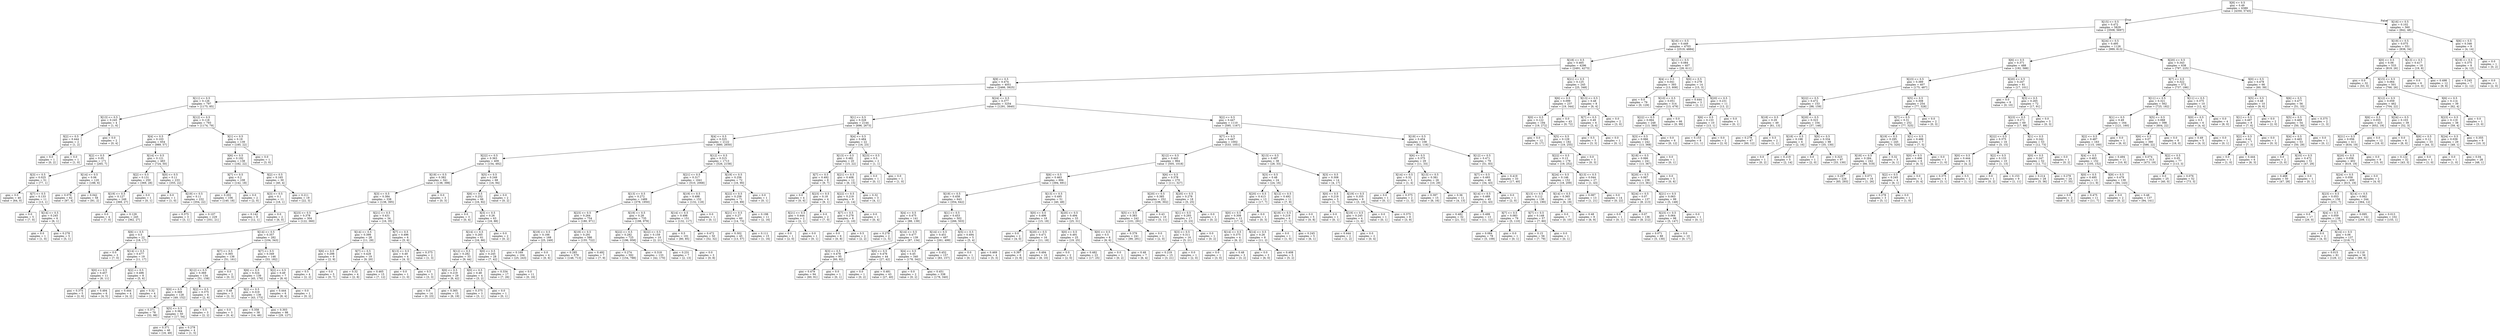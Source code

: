 digraph Tree {
node [shape=box] ;
0 [label="X[8] <= 0.5\ngini = 0.49\nsamples = 6389\nvalue = [4350, 5745]"] ;
1 [label="X[15] <= 0.5\ngini = 0.472\nsamples = 5829\nvalue = [3508, 5697]"] ;
0 -> 1 [labeldistance=2.5, labelangle=45, headlabel="True"] ;
2 [label="X[16] <= 0.5\ngini = 0.449\nsamples = 4703\nvalue = [2519, 4884]"] ;
1 -> 2 ;
3 [label="X[18] <= 0.5\ngini = 0.465\nsamples = 4296\nvalue = [2491, 4273]"] ;
2 -> 3 ;
4 [label="X[9] <= 0.5\ngini = 0.474\nsamples = 4051\nvalue = [2466, 3925]"] ;
3 -> 4 ;
5 [label="X[11] <= 0.5\ngini = 0.126\nsamples = 797\nvalue = [1175, 85]"] ;
4 -> 5 ;
6 [label="X[13] <= 0.5\ngini = 0.245\nsamples = 4\nvalue = [1, 6]"] ;
5 -> 6 ;
7 [label="X[2] <= 0.5\ngini = 0.444\nsamples = 2\nvalue = [1, 2]"] ;
6 -> 7 ;
8 [label="gini = 0.0\nsamples = 1\nvalue = [0, 2]"] ;
7 -> 8 ;
9 [label="gini = 0.0\nsamples = 1\nvalue = [1, 0]"] ;
7 -> 9 ;
10 [label="gini = 0.0\nsamples = 2\nvalue = [0, 4]"] ;
6 -> 10 ;
11 [label="X[12] <= 0.5\ngini = 0.118\nsamples = 793\nvalue = [1174, 79]"] ;
5 -> 11 ;
12 [label="X[4] <= 0.5\ngini = 0.103\nsamples = 654\nvalue = [989, 57]"] ;
11 -> 12 ;
13 [label="X[2] <= 0.5\ngini = 0.05\nsamples = 171\nvalue = [265, 7]"] ;
12 -> 13 ;
14 [label="X[3] <= 0.5\ngini = 0.025\nsamples = 51\nvalue = [77, 1]"] ;
13 -> 14 ;
15 [label="gini = 0.0\nsamples = 40\nvalue = [64, 0]"] ;
14 -> 15 ;
16 [label="X[7] <= 0.5\ngini = 0.133\nsamples = 11\nvalue = [13, 1]"] ;
14 -> 16 ;
17 [label="gini = 0.0\nsamples = 5\nvalue = [7, 0]"] ;
16 -> 17 ;
18 [label="X[14] <= 0.5\ngini = 0.245\nsamples = 6\nvalue = [6, 1]"] ;
16 -> 18 ;
19 [label="gini = 0.0\nsamples = 1\nvalue = [1, 0]"] ;
18 -> 19 ;
20 [label="gini = 0.278\nsamples = 5\nvalue = [5, 1]"] ;
18 -> 20 ;
21 [label="X[14] <= 0.5\ngini = 0.06\nsamples = 120\nvalue = [188, 6]"] ;
13 -> 21 ;
22 [label="gini = 0.076\nsamples = 62\nvalue = [97, 4]"] ;
21 -> 22 ;
23 [label="gini = 0.042\nsamples = 58\nvalue = [91, 2]"] ;
21 -> 23 ;
24 [label="X[14] <= 0.5\ngini = 0.121\nsamples = 483\nvalue = [724, 50]"] ;
12 -> 24 ;
25 [label="X[2] <= 0.5\ngini = 0.131\nsamples = 250\nvalue = [369, 28]"] ;
24 -> 25 ;
26 [label="X[19] <= 0.5\ngini = 0.127\nsamples = 249\nvalue = [369, 27]"] ;
25 -> 26 ;
27 [label="gini = 0.0\nsamples = 4\nvalue = [7, 0]"] ;
26 -> 27 ;
28 [label="gini = 0.129\nsamples = 245\nvalue = [362, 27]"] ;
26 -> 28 ;
29 [label="gini = 0.0\nsamples = 1\nvalue = [0, 1]"] ;
25 -> 29 ;
30 [label="X[0] <= 0.5\ngini = 0.11\nsamples = 233\nvalue = [355, 22]"] ;
24 -> 30 ;
31 [label="gini = 0.0\nsamples = 1\nvalue = [1, 0]"] ;
30 -> 31 ;
32 [label="X[19] <= 0.5\ngini = 0.11\nsamples = 232\nvalue = [354, 22]"] ;
30 -> 32 ;
33 [label="gini = 0.375\nsamples = 3\nvalue = [3, 1]"] ;
32 -> 33 ;
34 [label="gini = 0.107\nsamples = 229\nvalue = [351, 21]"] ;
32 -> 34 ;
35 [label="X[1] <= 0.5\ngini = 0.19\nsamples = 139\nvalue = [185, 22]"] ;
11 -> 35 ;
36 [label="X[6] <= 0.5\ngini = 0.192\nsamples = 138\nvalue = [182, 22]"] ;
35 -> 36 ;
37 [label="X[7] <= 0.5\ngini = 0.2\nsamples = 108\nvalue = [142, 18]"] ;
36 -> 37 ;
38 [label="gini = 0.202\nsamples = 106\nvalue = [140, 18]"] ;
37 -> 38 ;
39 [label="gini = 0.0\nsamples = 2\nvalue = [2, 0]"] ;
37 -> 39 ;
40 [label="X[2] <= 0.5\ngini = 0.165\nsamples = 30\nvalue = [40, 4]"] ;
36 -> 40 ;
41 [label="X[3] <= 0.5\ngini = 0.1\nsamples = 11\nvalue = [18, 1]"] ;
40 -> 41 ;
42 [label="gini = 0.142\nsamples = 9\nvalue = [12, 1]"] ;
41 -> 42 ;
43 [label="gini = 0.0\nsamples = 2\nvalue = [6, 0]"] ;
41 -> 43 ;
44 [label="gini = 0.211\nsamples = 19\nvalue = [22, 3]"] ;
40 -> 44 ;
45 [label="gini = 0.0\nsamples = 1\nvalue = [3, 0]"] ;
35 -> 45 ;
46 [label="X[24] <= 0.5\ngini = 0.377\nsamples = 3254\nvalue = [1291, 3840]"] ;
4 -> 46 ;
47 [label="X[1] <= 0.5\ngini = 0.328\nsamples = 2144\nvalue = [696, 2673]"] ;
46 -> 47 ;
48 [label="X[4] <= 0.5\ngini = 0.325\nsamples = 2122\nvalue = [680, 2650]"] ;
47 -> 48 ;
49 [label="X[22] <= 0.5\ngini = 0.363\nsamples = 409\nvalue = [154, 492]"] ;
48 -> 49 ;
50 [label="X[19] <= 0.5\ngini = 0.382\nsamples = 341\nvalue = [138, 398]"] ;
49 -> 50 ;
51 [label="X[3] <= 0.5\ngini = 0.384\nsamples = 338\nvalue = [138, 395]"] ;
50 -> 51 ;
52 [label="X[23] <= 0.5\ngini = 0.378\nsamples = 304\nvalue = [122, 360]"] ;
51 -> 52 ;
53 [label="X[6] <= 0.5\ngini = 0.5\nsamples = 22\nvalue = [18, 17]"] ;
52 -> 53 ;
54 [label="gini = 0.0\nsamples = 3\nvalue = [7, 0]"] ;
53 -> 54 ;
55 [label="X[14] <= 0.5\ngini = 0.477\nsamples = 19\nvalue = [11, 17]"] ;
53 -> 55 ;
56 [label="X[0] <= 0.5\ngini = 0.457\nsamples = 11\nvalue = [6, 11]"] ;
55 -> 56 ;
57 [label="gini = 0.375\nsamples = 5\nvalue = [2, 6]"] ;
56 -> 57 ;
58 [label="gini = 0.494\nsamples = 6\nvalue = [4, 5]"] ;
56 -> 58 ;
59 [label="X[2] <= 0.5\ngini = 0.496\nsamples = 8\nvalue = [5, 6]"] ;
55 -> 59 ;
60 [label="gini = 0.444\nsamples = 4\nvalue = [4, 2]"] ;
59 -> 60 ;
61 [label="gini = 0.32\nsamples = 4\nvalue = [1, 4]"] ;
59 -> 61 ;
62 [label="X[14] <= 0.5\ngini = 0.357\nsamples = 282\nvalue = [104, 343]"] ;
52 -> 62 ;
63 [label="X[7] <= 0.5\ngini = 0.365\nsamples = 136\nvalue = [51, 161]"] ;
62 -> 63 ;
64 [label="X[12] <= 0.5\ngini = 0.369\nsamples = 134\nvalue = [51, 158]"] ;
63 -> 64 ;
65 [label="X[0] <= 0.5\ngini = 0.369\nsamples = 128\nvalue = [49, 152]"] ;
64 -> 65 ;
66 [label="gini = 0.371\nsamples = 78\nvalue = [32, 98]"] ;
65 -> 66 ;
67 [label="X[5] <= 0.5\ngini = 0.364\nsamples = 50\nvalue = [17, 54]"] ;
65 -> 67 ;
68 [label="gini = 0.371\nsamples = 46\nvalue = [16, 49]"] ;
67 -> 68 ;
69 [label="gini = 0.278\nsamples = 4\nvalue = [1, 5]"] ;
67 -> 69 ;
70 [label="X[2] <= 0.5\ngini = 0.375\nsamples = 6\nvalue = [2, 6]"] ;
64 -> 70 ;
71 [label="gini = 0.5\nsamples = 3\nvalue = [2, 2]"] ;
70 -> 71 ;
72 [label="gini = 0.0\nsamples = 3\nvalue = [0, 4]"] ;
70 -> 72 ;
73 [label="gini = 0.0\nsamples = 2\nvalue = [0, 3]"] ;
63 -> 73 ;
74 [label="X[7] <= 0.5\ngini = 0.349\nsamples = 146\nvalue = [53, 182]"] ;
62 -> 74 ;
75 [label="X[6] <= 0.5\ngini = 0.324\nsamples = 139\nvalue = [45, 176]"] ;
74 -> 75 ;
76 [label="gini = 0.48\nsamples = 3\nvalue = [2, 3]"] ;
75 -> 76 ;
77 [label="X[2] <= 0.5\ngini = 0.319\nsamples = 136\nvalue = [43, 173]"] ;
75 -> 77 ;
78 [label="gini = 0.358\nsamples = 38\nvalue = [14, 46]"] ;
77 -> 78 ;
79 [label="gini = 0.303\nsamples = 98\nvalue = [29, 127]"] ;
77 -> 79 ;
80 [label="X[2] <= 0.5\ngini = 0.49\nsamples = 7\nvalue = [8, 6]"] ;
74 -> 80 ;
81 [label="gini = 0.444\nsamples = 6\nvalue = [8, 4]"] ;
80 -> 81 ;
82 [label="gini = 0.0\nsamples = 1\nvalue = [0, 2]"] ;
80 -> 82 ;
83 [label="X[21] <= 0.5\ngini = 0.431\nsamples = 34\nvalue = [16, 35]"] ;
51 -> 83 ;
84 [label="X[14] <= 0.5\ngini = 0.399\nsamples = 28\nvalue = [11, 29]"] ;
83 -> 84 ;
85 [label="X[6] <= 0.5\ngini = 0.298\nsamples = 9\nvalue = [2, 9]"] ;
84 -> 85 ;
86 [label="gini = 0.5\nsamples = 4\nvalue = [2, 2]"] ;
85 -> 86 ;
87 [label="gini = 0.0\nsamples = 5\nvalue = [0, 7]"] ;
85 -> 87 ;
88 [label="X[7] <= 0.5\ngini = 0.428\nsamples = 19\nvalue = [9, 20]"] ;
84 -> 88 ;
89 [label="gini = 0.32\nsamples = 4\nvalue = [2, 8]"] ;
88 -> 89 ;
90 [label="gini = 0.465\nsamples = 15\nvalue = [7, 12]"] ;
88 -> 90 ;
91 [label="X[7] <= 0.5\ngini = 0.496\nsamples = 6\nvalue = [5, 6]"] ;
83 -> 91 ;
92 [label="X[13] <= 0.5\ngini = 0.49\nsamples = 4\nvalue = [4, 3]"] ;
91 -> 92 ;
93 [label="gini = 0.0\nsamples = 1\nvalue = [1, 0]"] ;
92 -> 93 ;
94 [label="gini = 0.5\nsamples = 3\nvalue = [3, 3]"] ;
92 -> 94 ;
95 [label="gini = 0.375\nsamples = 2\nvalue = [1, 3]"] ;
91 -> 95 ;
96 [label="gini = 0.0\nsamples = 3\nvalue = [0, 3]"] ;
50 -> 96 ;
97 [label="X[5] <= 0.5\ngini = 0.249\nsamples = 68\nvalue = [16, 94]"] ;
49 -> 97 ;
98 [label="X[6] <= 0.5\ngini = 0.252\nsamples = 66\nvalue = [16, 92]"] ;
97 -> 98 ;
99 [label="gini = 0.0\nsamples = 3\nvalue = [0, 4]"] ;
98 -> 99 ;
100 [label="X[3] <= 0.5\ngini = 0.26\nsamples = 63\nvalue = [16, 88]"] ;
98 -> 100 ;
101 [label="X[14] <= 0.5\ngini = 0.265\nsamples = 61\nvalue = [16, 86]"] ;
100 -> 101 ;
102 [label="X[12] <= 0.5\ngini = 0.282\nsamples = 33\nvalue = [9, 44]"] ;
101 -> 102 ;
103 [label="X[0] <= 0.5\ngini = 0.219\nsamples = 29\nvalue = [6, 42]"] ;
102 -> 103 ;
104 [label="gini = 0.0\nsamples = 14\nvalue = [0, 23]"] ;
103 -> 104 ;
105 [label="gini = 0.365\nsamples = 15\nvalue = [6, 19]"] ;
103 -> 105 ;
106 [label="X[0] <= 0.5\ngini = 0.48\nsamples = 4\nvalue = [3, 2]"] ;
102 -> 106 ;
107 [label="gini = 0.375\nsamples = 3\nvalue = [3, 1]"] ;
106 -> 107 ;
108 [label="gini = 0.0\nsamples = 1\nvalue = [0, 1]"] ;
106 -> 108 ;
109 [label="X[0] <= 0.5\ngini = 0.245\nsamples = 28\nvalue = [7, 42]"] ;
101 -> 109 ;
110 [label="gini = 0.334\nsamples = 17\nvalue = [7, 26]"] ;
109 -> 110 ;
111 [label="gini = 0.0\nsamples = 11\nvalue = [0, 16]"] ;
109 -> 111 ;
112 [label="gini = 0.0\nsamples = 2\nvalue = [0, 2]"] ;
100 -> 112 ;
113 [label="gini = 0.0\nsamples = 2\nvalue = [0, 2]"] ;
97 -> 113 ;
114 [label="X[12] <= 0.5\ngini = 0.315\nsamples = 1713\nvalue = [526, 2158]"] ;
48 -> 114 ;
115 [label="X[21] <= 0.5\ngini = 0.317\nsamples = 1641\nvalue = [510, 2068]"] ;
114 -> 115 ;
116 [label="X[13] <= 0.5\ngini = 0.272\nsamples = 1489\nvalue = [378, 1950]"] ;
115 -> 116 ;
117 [label="X[23] <= 0.5\ngini = 0.264\nsamples = 754\nvalue = [180, 971]"] ;
116 -> 117 ;
118 [label="X[19] <= 0.5\ngini = 0.166\nsamples = 168\nvalue = [25, 249]"] ;
117 -> 118 ;
119 [label="gini = 0.169\nsamples = 164\nvalue = [25, 243]"] ;
118 -> 119 ;
120 [label="gini = 0.0\nsamples = 4\nvalue = [0, 6]"] ;
118 -> 120 ;
121 [label="X[19] <= 0.5\ngini = 0.291\nsamples = 586\nvalue = [155, 722]"] ;
117 -> 121 ;
122 [label="gini = 0.285\nsamples = 579\nvalue = [148, 713]"] ;
121 -> 122 ;
123 [label="gini = 0.492\nsamples = 7\nvalue = [7, 9]"] ;
121 -> 123 ;
124 [label="X[19] <= 0.5\ngini = 0.28\nsamples = 735\nvalue = [198, 979]"] ;
116 -> 124 ;
125 [label="X[22] <= 0.5\ngini = 0.282\nsamples = 725\nvalue = [196, 958]"] ;
124 -> 125 ;
126 [label="gini = 0.274\nsamples = 592\nvalue = [154, 788]"] ;
125 -> 126 ;
127 [label="gini = 0.318\nsamples = 133\nvalue = [42, 170]"] ;
125 -> 127 ;
128 [label="X[22] <= 0.5\ngini = 0.159\nsamples = 10\nvalue = [2, 21]"] ;
124 -> 128 ;
129 [label="gini = 0.231\nsamples = 7\nvalue = [2, 13]"] ;
128 -> 129 ;
130 [label="gini = 0.0\nsamples = 3\nvalue = [0, 8]"] ;
128 -> 130 ;
131 [label="X[19] <= 0.5\ngini = 0.498\nsamples = 152\nvalue = [132, 118]"] ;
115 -> 131 ;
132 [label="X[14] <= 0.5\ngini = 0.498\nsamples = 151\nvalue = [132, 117]"] ;
131 -> 132 ;
133 [label="gini = 0.5\nsamples = 101\nvalue = [80, 85]"] ;
132 -> 133 ;
134 [label="gini = 0.472\nsamples = 50\nvalue = [52, 32]"] ;
132 -> 134 ;
135 [label="gini = 0.0\nsamples = 1\nvalue = [0, 1]"] ;
131 -> 135 ;
136 [label="X[19] <= 0.5\ngini = 0.256\nsamples = 72\nvalue = [16, 90]"] ;
114 -> 136 ;
137 [label="X[22] <= 0.5\ngini = 0.258\nsamples = 71\nvalue = [16, 89]"] ;
136 -> 137 ;
138 [label="X[21] <= 0.5\ngini = 0.27\nsamples = 60\nvalue = [14, 73]"] ;
137 -> 138 ;
139 [label="gini = 0.302\nsamples = 45\nvalue = [13, 57]"] ;
138 -> 139 ;
140 [label="gini = 0.111\nsamples = 15\nvalue = [1, 16]"] ;
138 -> 140 ;
141 [label="gini = 0.198\nsamples = 11\nvalue = [2, 16]"] ;
137 -> 141 ;
142 [label="gini = 0.0\nsamples = 1\nvalue = [0, 1]"] ;
136 -> 142 ;
143 [label="X[4] <= 0.5\ngini = 0.484\nsamples = 22\nvalue = [16, 23]"] ;
47 -> 143 ;
144 [label="X[13] <= 0.5\ngini = 0.482\nsamples = 20\nvalue = [15, 22]"] ;
143 -> 144 ;
145 [label="X[7] <= 0.5\ngini = 0.492\nsamples = 8\nvalue = [9, 7]"] ;
144 -> 145 ;
146 [label="gini = 0.0\nsamples = 4\nvalue = [0, 6]"] ;
145 -> 146 ;
147 [label="X[23] <= 0.5\ngini = 0.18\nsamples = 4\nvalue = [9, 1]"] ;
145 -> 147 ;
148 [label="X[21] <= 0.5\ngini = 0.444\nsamples = 2\nvalue = [2, 1]"] ;
147 -> 148 ;
149 [label="gini = 0.0\nsamples = 1\nvalue = [2, 0]"] ;
148 -> 149 ;
150 [label="gini = 0.0\nsamples = 1\nvalue = [0, 1]"] ;
148 -> 150 ;
151 [label="gini = 0.0\nsamples = 2\nvalue = [7, 0]"] ;
147 -> 151 ;
152 [label="X[21] <= 0.5\ngini = 0.408\nsamples = 12\nvalue = [6, 15]"] ;
144 -> 152 ;
153 [label="X[22] <= 0.5\ngini = 0.219\nsamples = 9\nvalue = [2, 14]"] ;
152 -> 153 ;
154 [label="X[7] <= 0.5\ngini = 0.278\nsamples = 8\nvalue = [2, 10]"] ;
153 -> 154 ;
155 [label="gini = 0.0\nsamples = 6\nvalue = [0, 8]"] ;
154 -> 155 ;
156 [label="gini = 0.5\nsamples = 2\nvalue = [2, 2]"] ;
154 -> 156 ;
157 [label="gini = 0.0\nsamples = 1\nvalue = [0, 4]"] ;
153 -> 157 ;
158 [label="gini = 0.32\nsamples = 3\nvalue = [4, 1]"] ;
152 -> 158 ;
159 [label="X[23] <= 0.5\ngini = 0.5\nsamples = 2\nvalue = [1, 1]"] ;
143 -> 159 ;
160 [label="gini = 0.0\nsamples = 1\nvalue = [0, 1]"] ;
159 -> 160 ;
161 [label="gini = 0.0\nsamples = 1\nvalue = [1, 0]"] ;
159 -> 161 ;
162 [label="X[2] <= 0.5\ngini = 0.447\nsamples = 1110\nvalue = [595, 1167]"] ;
46 -> 162 ;
163 [label="X[7] <= 0.5\ngini = 0.447\nsamples = 1002\nvalue = [533, 1051]"] ;
162 -> 163 ;
164 [label="X[12] <= 0.5\ngini = 0.443\nsamples = 964\nvalue = [505, 1018]"] ;
163 -> 164 ;
165 [label="X[6] <= 0.5\ngini = 0.463\nsamples = 694\nvalue = [394, 691]"] ;
164 -> 165 ;
166 [label="X[19] <= 0.5\ngini = 0.458\nsamples = 643\nvalue = [354, 642]"] ;
165 -> 166 ;
167 [label="X[4] <= 0.5\ngini = 0.475\nsamples = 141\nvalue = [88, 139]"] ;
166 -> 167 ;
168 [label="gini = 0.278\nsamples = 2\nvalue = [1, 5]"] ;
167 -> 168 ;
169 [label="X[14] <= 0.5\ngini = 0.477\nsamples = 139\nvalue = [87, 134]"] ;
167 -> 169 ;
170 [label="X[3] <= 0.5\ngini = 0.478\nsamples = 95\nvalue = [60, 92]"] ;
169 -> 170 ;
171 [label="gini = 0.479\nsamples = 94\nvalue = [60, 91]"] ;
170 -> 171 ;
172 [label="gini = 0.0\nsamples = 1\nvalue = [0, 1]"] ;
170 -> 172 ;
173 [label="X[0] <= 0.5\ngini = 0.476\nsamples = 44\nvalue = [27, 42]"] ;
169 -> 173 ;
174 [label="gini = 0.0\nsamples = 1\nvalue = [0, 2]"] ;
173 -> 174 ;
175 [label="gini = 0.481\nsamples = 43\nvalue = [27, 40]"] ;
173 -> 175 ;
176 [label="X[1] <= 0.5\ngini = 0.453\nsamples = 502\nvalue = [266, 503]"] ;
166 -> 176 ;
177 [label="X[14] <= 0.5\ngini = 0.451\nsamples = 497\nvalue = [261, 499]"] ;
176 -> 177 ;
178 [label="X[4] <= 0.5\ngini = 0.45\nsamples = 340\nvalue = [178, 342]"] ;
177 -> 178 ;
179 [label="gini = 0.0\nsamples = 2\nvalue = [0, 2]"] ;
178 -> 179 ;
180 [label="gini = 0.451\nsamples = 338\nvalue = [178, 340]"] ;
178 -> 180 ;
181 [label="gini = 0.452\nsamples = 157\nvalue = [83, 157]"] ;
177 -> 181 ;
182 [label="X[5] <= 0.5\ngini = 0.494\nsamples = 5\nvalue = [5, 4]"] ;
176 -> 182 ;
183 [label="gini = 0.0\nsamples = 1\nvalue = [0, 1]"] ;
182 -> 183 ;
184 [label="gini = 0.469\nsamples = 4\nvalue = [5, 3]"] ;
182 -> 184 ;
185 [label="X[13] <= 0.5\ngini = 0.495\nsamples = 51\nvalue = [40, 49]"] ;
165 -> 185 ;
186 [label="X[0] <= 0.5\ngini = 0.496\nsamples = 18\nvalue = [15, 18]"] ;
185 -> 186 ;
187 [label="gini = 0.0\nsamples = 2\nvalue = [4, 0]"] ;
186 -> 187 ;
188 [label="X[20] <= 0.5\ngini = 0.471\nsamples = 16\nvalue = [11, 18]"] ;
186 -> 188 ;
189 [label="gini = 0.397\nsamples = 6\nvalue = [3, 8]"] ;
188 -> 189 ;
190 [label="gini = 0.494\nsamples = 10\nvalue = [8, 10]"] ;
188 -> 190 ;
191 [label="X[20] <= 0.5\ngini = 0.494\nsamples = 33\nvalue = [25, 31]"] ;
185 -> 191 ;
192 [label="X[0] <= 0.5\ngini = 0.491\nsamples = 25\nvalue = [19, 25]"] ;
191 -> 192 ;
193 [label="gini = 0.0\nsamples = 2\nvalue = [2, 0]"] ;
192 -> 193 ;
194 [label="gini = 0.482\nsamples = 23\nvalue = [17, 25]"] ;
192 -> 194 ;
195 [label="X[0] <= 0.5\ngini = 0.5\nsamples = 8\nvalue = [6, 6]"] ;
191 -> 195 ;
196 [label="gini = 0.0\nsamples = 1\nvalue = [0, 2]"] ;
195 -> 196 ;
197 [label="gini = 0.48\nsamples = 7\nvalue = [6, 4]"] ;
195 -> 197 ;
198 [label="X[6] <= 0.5\ngini = 0.378\nsamples = 270\nvalue = [111, 327]"] ;
164 -> 198 ;
199 [label="X[20] <= 0.5\ngini = 0.385\nsamples = 252\nvalue = [106, 302]"] ;
198 -> 199 ;
200 [label="X[5] <= 0.5\ngini = 0.383\nsamples = 242\nvalue = [101, 291]"] ;
199 -> 200 ;
201 [label="gini = 0.379\nsamples = 241\nvalue = [99, 291]"] ;
200 -> 201 ;
202 [label="gini = 0.0\nsamples = 1\nvalue = [2, 0]"] ;
200 -> 202 ;
203 [label="gini = 0.43\nsamples = 10\nvalue = [5, 11]"] ;
199 -> 203 ;
204 [label="X[20] <= 0.5\ngini = 0.278\nsamples = 18\nvalue = [5, 25]"] ;
198 -> 204 ;
205 [label="X[1] <= 0.5\ngini = 0.293\nsamples = 17\nvalue = [5, 23]"] ;
204 -> 205 ;
206 [label="X[3] <= 0.5\ngini = 0.311\nsamples = 16\nvalue = [5, 21]"] ;
205 -> 206 ;
207 [label="gini = 0.219\nsamples = 15\nvalue = [3, 21]"] ;
206 -> 207 ;
208 [label="gini = 0.0\nsamples = 1\nvalue = [2, 0]"] ;
206 -> 208 ;
209 [label="gini = 0.0\nsamples = 1\nvalue = [0, 2]"] ;
205 -> 209 ;
210 [label="gini = 0.0\nsamples = 1\nvalue = [0, 2]"] ;
204 -> 210 ;
211 [label="X[13] <= 0.5\ngini = 0.497\nsamples = 38\nvalue = [28, 33]"] ;
163 -> 211 ;
212 [label="X[3] <= 0.5\ngini = 0.48\nsamples = 24\nvalue = [24, 16]"] ;
211 -> 212 ;
213 [label="X[20] <= 0.5\ngini = 0.413\nsamples = 13\nvalue = [17, 7]"] ;
212 -> 213 ;
214 [label="X[0] <= 0.5\ngini = 0.308\nsamples = 12\nvalue = [17, 4]"] ;
213 -> 214 ;
215 [label="X[14] <= 0.5\ngini = 0.375\nsamples = 4\nvalue = [6, 2]"] ;
214 -> 215 ;
216 [label="gini = 0.0\nsamples = 1\nvalue = [3, 0]"] ;
215 -> 216 ;
217 [label="gini = 0.48\nsamples = 3\nvalue = [3, 2]"] ;
215 -> 217 ;
218 [label="X[14] <= 0.5\ngini = 0.26\nsamples = 8\nvalue = [11, 2]"] ;
214 -> 218 ;
219 [label="gini = 0.0\nsamples = 3\nvalue = [6, 0]"] ;
218 -> 219 ;
220 [label="gini = 0.408\nsamples = 5\nvalue = [5, 2]"] ;
218 -> 220 ;
221 [label="gini = 0.0\nsamples = 1\nvalue = [0, 3]"] ;
213 -> 221 ;
222 [label="X[12] <= 0.5\ngini = 0.492\nsamples = 11\nvalue = [7, 9]"] ;
212 -> 222 ;
223 [label="X[19] <= 0.5\ngini = 0.219\nsamples = 6\nvalue = [7, 1]"] ;
222 -> 223 ;
224 [label="gini = 0.0\nsamples = 1\nvalue = [1, 0]"] ;
223 -> 224 ;
225 [label="gini = 0.245\nsamples = 5\nvalue = [6, 1]"] ;
223 -> 225 ;
226 [label="gini = 0.0\nsamples = 5\nvalue = [0, 8]"] ;
222 -> 226 ;
227 [label="X[3] <= 0.5\ngini = 0.308\nsamples = 14\nvalue = [4, 17]"] ;
211 -> 227 ;
228 [label="X[0] <= 0.5\ngini = 0.219\nsamples = 5\nvalue = [1, 7]"] ;
227 -> 228 ;
229 [label="gini = 0.0\nsamples = 1\nvalue = [0, 1]"] ;
228 -> 229 ;
230 [label="X[19] <= 0.5\ngini = 0.245\nsamples = 4\nvalue = [1, 6]"] ;
228 -> 230 ;
231 [label="gini = 0.444\nsamples = 2\nvalue = [1, 2]"] ;
230 -> 231 ;
232 [label="gini = 0.0\nsamples = 2\nvalue = [0, 4]"] ;
230 -> 232 ;
233 [label="X[19] <= 0.5\ngini = 0.355\nsamples = 9\nvalue = [3, 10]"] ;
227 -> 233 ;
234 [label="gini = 0.0\nsamples = 1\nvalue = [0, 1]"] ;
233 -> 234 ;
235 [label="gini = 0.375\nsamples = 8\nvalue = [3, 9]"] ;
233 -> 235 ;
236 [label="X[19] <= 0.5\ngini = 0.454\nsamples = 108\nvalue = [62, 116]"] ;
162 -> 236 ;
237 [label="X[6] <= 0.5\ngini = 0.375\nsamples = 29\nvalue = [11, 33]"] ;
236 -> 237 ;
238 [label="X[14] <= 0.5\ngini = 0.32\nsamples = 3\nvalue = [1, 4]"] ;
237 -> 238 ;
239 [label="gini = 0.0\nsamples = 1\nvalue = [0, 1]"] ;
238 -> 239 ;
240 [label="gini = 0.375\nsamples = 2\nvalue = [1, 3]"] ;
238 -> 240 ;
241 [label="X[13] <= 0.5\ngini = 0.381\nsamples = 26\nvalue = [10, 29]"] ;
237 -> 241 ;
242 [label="gini = 0.397\nsamples = 15\nvalue = [6, 16]"] ;
241 -> 242 ;
243 [label="gini = 0.36\nsamples = 11\nvalue = [4, 13]"] ;
241 -> 243 ;
244 [label="X[12] <= 0.5\ngini = 0.471\nsamples = 79\nvalue = [51, 83]"] ;
236 -> 244 ;
245 [label="X[7] <= 0.5\ngini = 0.493\nsamples = 46\nvalue = [34, 43]"] ;
244 -> 245 ;
246 [label="X[14] <= 0.5\ngini = 0.489\nsamples = 45\nvalue = [32, 43]"] ;
245 -> 246 ;
247 [label="gini = 0.482\nsamples = 32\nvalue = [21, 31]"] ;
246 -> 247 ;
248 [label="gini = 0.499\nsamples = 13\nvalue = [11, 12]"] ;
246 -> 248 ;
249 [label="gini = 0.0\nsamples = 1\nvalue = [2, 0]"] ;
245 -> 249 ;
250 [label="gini = 0.419\nsamples = 33\nvalue = [17, 40]"] ;
244 -> 250 ;
251 [label="X[21] <= 0.5\ngini = 0.125\nsamples = 245\nvalue = [25, 348]"] ;
3 -> 251 ;
252 [label="X[6] <= 0.5\ngini = 0.099\nsamples = 237\nvalue = [19, 344]"] ;
251 -> 252 ;
253 [label="X[0] <= 0.5\ngini = 0.122\nsamples = 194\nvalue = [19, 272]"] ;
252 -> 253 ;
254 [label="gini = 0.0\nsamples = 12\nvalue = [0, 17]"] ;
253 -> 254 ;
255 [label="X[5] <= 0.5\ngini = 0.129\nsamples = 182\nvalue = [19, 255]"] ;
253 -> 255 ;
256 [label="X[22] <= 0.5\ngini = 0.13\nsamples = 179\nvalue = [19, 252]"] ;
255 -> 256 ;
257 [label="X[24] <= 0.5\ngini = 0.146\nsamples = 152\nvalue = [18, 209]"] ;
256 -> 257 ;
258 [label="X[13] <= 0.5\ngini = 0.112\nsamples = 136\nvalue = [12, 190]"] ;
257 -> 258 ;
259 [label="X[7] <= 0.5\ngini = 0.083\nsamples = 79\nvalue = [5, 110]"] ;
258 -> 259 ;
260 [label="gini = 0.084\nsamples = 78\nvalue = [5, 109]"] ;
259 -> 260 ;
261 [label="gini = 0.0\nsamples = 1\nvalue = [0, 1]"] ;
259 -> 261 ;
262 [label="X[7] <= 0.5\ngini = 0.148\nsamples = 57\nvalue = [7, 80]"] ;
258 -> 262 ;
263 [label="gini = 0.15\nsamples = 56\nvalue = [7, 79]"] ;
262 -> 263 ;
264 [label="gini = 0.0\nsamples = 1\nvalue = [0, 1]"] ;
262 -> 264 ;
265 [label="X[14] <= 0.5\ngini = 0.365\nsamples = 16\nvalue = [6, 19]"] ;
257 -> 265 ;
266 [label="gini = 0.0\nsamples = 7\nvalue = [0, 10]"] ;
265 -> 266 ;
267 [label="gini = 0.48\nsamples = 9\nvalue = [6, 9]"] ;
265 -> 267 ;
268 [label="X[13] <= 0.5\ngini = 0.044\nsamples = 27\nvalue = [1, 43]"] ;
256 -> 268 ;
269 [label="gini = 0.087\nsamples = 13\nvalue = [1, 21]"] ;
268 -> 269 ;
270 [label="gini = 0.0\nsamples = 14\nvalue = [0, 22]"] ;
268 -> 270 ;
271 [label="gini = 0.0\nsamples = 3\nvalue = [0, 3]"] ;
255 -> 271 ;
272 [label="gini = 0.0\nsamples = 43\nvalue = [0, 72]"] ;
252 -> 272 ;
273 [label="X[13] <= 0.5\ngini = 0.48\nsamples = 8\nvalue = [6, 4]"] ;
251 -> 273 ;
274 [label="X[7] <= 0.5\ngini = 0.49\nsamples = 6\nvalue = [3, 4]"] ;
273 -> 274 ;
275 [label="gini = 0.5\nsamples = 5\nvalue = [3, 3]"] ;
274 -> 275 ;
276 [label="gini = 0.0\nsamples = 1\nvalue = [0, 1]"] ;
274 -> 276 ;
277 [label="gini = 0.0\nsamples = 2\nvalue = [3, 0]"] ;
273 -> 277 ;
278 [label="X[11] <= 0.5\ngini = 0.084\nsamples = 407\nvalue = [28, 611]"] ;
2 -> 278 ;
279 [label="X[4] <= 0.5\ngini = 0.041\nsamples = 393\nvalue = [13, 608]"] ;
278 -> 279 ;
280 [label="gini = 0.0\nsamples = 79\nvalue = [0, 129]"] ;
279 -> 280 ;
281 [label="X[10] <= 0.5\ngini = 0.051\nsamples = 314\nvalue = [13, 479]"] ;
279 -> 281 ;
282 [label="X[22] <= 0.5\ngini = 0.064\nsamples = 248\nvalue = [13, 380]"] ;
281 -> 282 ;
283 [label="X[3] <= 0.5\ngini = 0.066\nsamples = 242\nvalue = [13, 368]"] ;
282 -> 283 ;
284 [label="X[18] <= 0.5\ngini = 0.066\nsamples = 241\nvalue = [13, 367]"] ;
283 -> 284 ;
285 [label="X[20] <= 0.5\ngini = 0.067\nsamples = 236\nvalue = [13, 361]"] ;
284 -> 285 ;
286 [label="X[24] <= 0.5\ngini = 0.07\nsamples = 137\nvalue = [8, 213]"] ;
285 -> 286 ;
287 [label="gini = 0.0\nsamples = 1\nvalue = [0, 1]"] ;
286 -> 287 ;
288 [label="gini = 0.07\nsamples = 136\nvalue = [8, 212]"] ;
286 -> 288 ;
289 [label="X[21] <= 0.5\ngini = 0.063\nsamples = 99\nvalue = [5, 148]"] ;
285 -> 289 ;
290 [label="X[23] <= 0.5\ngini = 0.064\nsamples = 98\nvalue = [5, 147]"] ;
289 -> 290 ;
291 [label="gini = 0.071\nsamples = 88\nvalue = [5, 130]"] ;
290 -> 291 ;
292 [label="gini = 0.0\nsamples = 10\nvalue = [0, 17]"] ;
290 -> 292 ;
293 [label="gini = 0.0\nsamples = 1\nvalue = [0, 1]"] ;
289 -> 293 ;
294 [label="gini = 0.0\nsamples = 5\nvalue = [0, 6]"] ;
284 -> 294 ;
295 [label="gini = 0.0\nsamples = 1\nvalue = [0, 1]"] ;
283 -> 295 ;
296 [label="gini = 0.0\nsamples = 6\nvalue = [0, 12]"] ;
282 -> 296 ;
297 [label="gini = 0.0\nsamples = 66\nvalue = [0, 99]"] ;
281 -> 297 ;
298 [label="X[0] <= 0.5\ngini = 0.278\nsamples = 14\nvalue = [15, 3]"] ;
278 -> 298 ;
299 [label="gini = 0.444\nsamples = 3\nvalue = [2, 1]"] ;
298 -> 299 ;
300 [label="X[20] <= 0.5\ngini = 0.231\nsamples = 11\nvalue = [13, 2]"] ;
298 -> 300 ;
301 [label="X[6] <= 0.5\ngini = 0.133\nsamples = 10\nvalue = [13, 1]"] ;
300 -> 301 ;
302 [label="gini = 0.153\nsamples = 8\nvalue = [11, 1]"] ;
301 -> 302 ;
303 [label="gini = 0.0\nsamples = 2\nvalue = [2, 0]"] ;
301 -> 303 ;
304 [label="gini = 0.0\nsamples = 1\nvalue = [0, 1]"] ;
300 -> 304 ;
305 [label="X[24] <= 0.5\ngini = 0.495\nsamples = 1126\nvalue = [989, 813]"] ;
1 -> 305 ;
306 [label="X[6] <= 0.5\ngini = 0.371\nsamples = 488\nvalue = [192, 588]"] ;
305 -> 306 ;
307 [label="X[23] <= 0.5\ngini = 0.389\nsamples = 407\nvalue = [175, 487]"] ;
306 -> 307 ;
308 [label="X[22] <= 0.5\ngini = 0.472\nsamples = 153\nvalue = [98, 159]"] ;
307 -> 308 ;
309 [label="X[18] <= 0.5\ngini = 0.29\nsamples = 49\nvalue = [61, 13]"] ;
308 -> 309 ;
310 [label="gini = 0.278\nsamples = 47\nvalue = [60, 12]"] ;
309 -> 310 ;
311 [label="gini = 0.5\nsamples = 2\nvalue = [1, 1]"] ;
309 -> 311 ;
312 [label="X[20] <= 0.5\ngini = 0.323\nsamples = 104\nvalue = [37, 146]"] ;
308 -> 312 ;
313 [label="X[18] <= 0.5\ngini = 0.198\nsamples = 6\nvalue = [2, 16]"] ;
312 -> 313 ;
314 [label="gini = 0.0\nsamples = 1\nvalue = [0, 2]"] ;
313 -> 314 ;
315 [label="gini = 0.219\nsamples = 5\nvalue = [2, 14]"] ;
313 -> 315 ;
316 [label="X[0] <= 0.5\ngini = 0.334\nsamples = 98\nvalue = [35, 130]"] ;
312 -> 316 ;
317 [label="gini = 0.0\nsamples = 1\nvalue = [2, 0]"] ;
316 -> 317 ;
318 [label="gini = 0.323\nsamples = 97\nvalue = [33, 130]"] ;
316 -> 318 ;
319 [label="X[5] <= 0.5\ngini = 0.308\nsamples = 254\nvalue = [77, 328]"] ;
307 -> 319 ;
320 [label="X[7] <= 0.5\ngini = 0.31\nsamples = 252\nvalue = [77, 325]"] ;
319 -> 320 ;
321 [label="X[19] <= 0.5\ngini = 0.295\nsamples = 245\nvalue = [70, 320]"] ;
320 -> 321 ;
322 [label="X[18] <= 0.5\ngini = 0.284\nsamples = 242\nvalue = [66, 319]"] ;
321 -> 322 ;
323 [label="gini = 0.297\nsamples = 226\nvalue = [65, 293]"] ;
322 -> 323 ;
324 [label="gini = 0.071\nsamples = 16\nvalue = [1, 26]"] ;
322 -> 324 ;
325 [label="gini = 0.32\nsamples = 3\nvalue = [4, 1]"] ;
321 -> 325 ;
326 [label="X[1] <= 0.5\ngini = 0.486\nsamples = 7\nvalue = [7, 5]"] ;
320 -> 326 ;
327 [label="X[0] <= 0.5\ngini = 0.496\nsamples = 6\nvalue = [6, 5]"] ;
326 -> 327 ;
328 [label="X[2] <= 0.5\ngini = 0.245\nsamples = 4\nvalue = [6, 1]"] ;
327 -> 328 ;
329 [label="gini = 0.278\nsamples = 3\nvalue = [5, 1]"] ;
328 -> 329 ;
330 [label="gini = 0.0\nsamples = 1\nvalue = [1, 0]"] ;
328 -> 330 ;
331 [label="gini = 0.0\nsamples = 2\nvalue = [0, 4]"] ;
327 -> 331 ;
332 [label="gini = 0.0\nsamples = 1\nvalue = [1, 0]"] ;
326 -> 332 ;
333 [label="gini = 0.0\nsamples = 2\nvalue = [0, 3]"] ;
319 -> 333 ;
334 [label="X[20] <= 0.5\ngini = 0.247\nsamples = 81\nvalue = [17, 101]"] ;
306 -> 334 ;
335 [label="gini = 0.0\nsamples = 9\nvalue = [0, 10]"] ;
334 -> 335 ;
336 [label="X[3] <= 0.5\ngini = 0.265\nsamples = 72\nvalue = [17, 91]"] ;
334 -> 336 ;
337 [label="X[23] <= 0.5\ngini = 0.271\nsamples = 69\nvalue = [17, 88]"] ;
336 -> 337 ;
338 [label="X[22] <= 0.5\ngini = 0.375\nsamples = 16\nvalue = [5, 15]"] ;
337 -> 338 ;
339 [label="X[0] <= 0.5\ngini = 0.444\nsamples = 6\nvalue = [4, 2]"] ;
338 -> 339 ;
340 [label="gini = 0.375\nsamples = 4\nvalue = [3, 1]"] ;
339 -> 340 ;
341 [label="gini = 0.5\nsamples = 2\nvalue = [1, 1]"] ;
339 -> 341 ;
342 [label="X[2] <= 0.5\ngini = 0.133\nsamples = 10\nvalue = [1, 13]"] ;
338 -> 342 ;
343 [label="gini = 0.0\nsamples = 1\nvalue = [0, 2]"] ;
342 -> 343 ;
344 [label="gini = 0.153\nsamples = 9\nvalue = [1, 11]"] ;
342 -> 344 ;
345 [label="X[1] <= 0.5\ngini = 0.242\nsamples = 53\nvalue = [12, 73]"] ;
337 -> 345 ;
346 [label="X[0] <= 0.5\ngini = 0.247\nsamples = 52\nvalue = [12, 71]"] ;
345 -> 346 ;
347 [label="gini = 0.214\nsamples = 28\nvalue = [5, 36]"] ;
346 -> 347 ;
348 [label="gini = 0.278\nsamples = 24\nvalue = [7, 35]"] ;
346 -> 348 ;
349 [label="gini = 0.0\nsamples = 1\nvalue = [0, 2]"] ;
345 -> 349 ;
350 [label="gini = 0.0\nsamples = 3\nvalue = [0, 3]"] ;
336 -> 350 ;
351 [label="X[20] <= 0.5\ngini = 0.343\nsamples = 638\nvalue = [797, 225]"] ;
305 -> 351 ;
352 [label="X[7] <= 0.5\ngini = 0.322\nsamples = 572\nvalue = [737, 186]"] ;
351 -> 352 ;
353 [label="X[11] <= 0.5\ngini = 0.321\nsamples = 562\nvalue = [725, 182]"] ;
352 -> 353 ;
354 [label="X[1] <= 0.5\ngini = 0.49\nsamples = 164\nvalue = [121, 160]"] ;
353 -> 354 ;
355 [label="X[2] <= 0.5\ngini = 0.487\nsamples = 163\nvalue = [115, 160]"] ;
354 -> 355 ;
356 [label="X[4] <= 0.5\ngini = 0.483\nsamples = 152\nvalue = [105, 152]"] ;
355 -> 356 ;
357 [label="X[0] <= 0.5\ngini = 0.495\nsamples = 13\nvalue = [11, 9]"] ;
356 -> 357 ;
358 [label="gini = 0.0\nsamples = 2\nvalue = [0, 2]"] ;
357 -> 358 ;
359 [label="gini = 0.475\nsamples = 11\nvalue = [11, 7]"] ;
357 -> 359 ;
360 [label="X[9] <= 0.5\ngini = 0.479\nsamples = 139\nvalue = [94, 143]"] ;
356 -> 360 ;
361 [label="gini = 0.0\nsamples = 2\nvalue = [0, 2]"] ;
360 -> 361 ;
362 [label="gini = 0.48\nsamples = 137\nvalue = [94, 141]"] ;
360 -> 362 ;
363 [label="gini = 0.494\nsamples = 11\nvalue = [10, 8]"] ;
355 -> 363 ;
364 [label="gini = 0.0\nsamples = 1\nvalue = [6, 0]"] ;
354 -> 364 ;
365 [label="X[5] <= 0.5\ngini = 0.068\nsamples = 398\nvalue = [604, 22]"] ;
353 -> 365 ;
366 [label="X[6] <= 0.5\ngini = 0.07\nsamples = 390\nvalue = [586, 22]"] ;
365 -> 366 ;
367 [label="gini = 0.074\nsamples = 313\nvalue = [473, 19]"] ;
366 -> 367 ;
368 [label="X[2] <= 0.5\ngini = 0.05\nsamples = 77\nvalue = [113, 3]"] ;
366 -> 368 ;
369 [label="gini = 0.0\nsamples = 25\nvalue = [40, 0]"] ;
368 -> 369 ;
370 [label="gini = 0.076\nsamples = 52\nvalue = [73, 3]"] ;
368 -> 370 ;
371 [label="gini = 0.0\nsamples = 8\nvalue = [18, 0]"] ;
365 -> 371 ;
372 [label="X[11] <= 0.5\ngini = 0.375\nsamples = 10\nvalue = [12, 4]"] ;
352 -> 372 ;
373 [label="X[0] <= 0.5\ngini = 0.5\nsamples = 6\nvalue = [4, 4]"] ;
372 -> 373 ;
374 [label="gini = 0.49\nsamples = 5\nvalue = [4, 3]"] ;
373 -> 374 ;
375 [label="gini = 0.0\nsamples = 1\nvalue = [0, 1]"] ;
373 -> 375 ;
376 [label="gini = 0.0\nsamples = 4\nvalue = [8, 0]"] ;
372 -> 376 ;
377 [label="X[0] <= 0.5\ngini = 0.478\nsamples = 66\nvalue = [60, 39]"] ;
351 -> 377 ;
378 [label="X[5] <= 0.5\ngini = 0.48\nsamples = 10\nvalue = [9, 6]"] ;
377 -> 378 ;
379 [label="X[1] <= 0.5\ngini = 0.497\nsamples = 8\nvalue = [7, 6]"] ;
378 -> 379 ;
380 [label="X[2] <= 0.5\ngini = 0.42\nsamples = 7\nvalue = [7, 3]"] ;
379 -> 380 ;
381 [label="gini = 0.0\nsamples = 1\nvalue = [1, 0]"] ;
380 -> 381 ;
382 [label="gini = 0.444\nsamples = 6\nvalue = [6, 3]"] ;
380 -> 382 ;
383 [label="gini = 0.0\nsamples = 1\nvalue = [0, 3]"] ;
379 -> 383 ;
384 [label="gini = 0.0\nsamples = 2\nvalue = [2, 0]"] ;
378 -> 384 ;
385 [label="X[6] <= 0.5\ngini = 0.477\nsamples = 56\nvalue = [51, 33]"] ;
377 -> 385 ;
386 [label="X[5] <= 0.5\ngini = 0.469\nsamples = 54\nvalue = [50, 30]"] ;
385 -> 386 ;
387 [label="X[4] <= 0.5\ngini = 0.465\nsamples = 53\nvalue = [50, 29]"] ;
386 -> 387 ;
388 [label="gini = 0.0\nsamples = 2\nvalue = [3, 0]"] ;
387 -> 388 ;
389 [label="X[10] <= 0.5\ngini = 0.472\nsamples = 51\nvalue = [47, 29]"] ;
387 -> 389 ;
390 [label="gini = 0.468\nsamples = 50\nvalue = [47, 28]"] ;
389 -> 390 ;
391 [label="gini = 0.0\nsamples = 1\nvalue = [0, 1]"] ;
389 -> 391 ;
392 [label="gini = 0.0\nsamples = 1\nvalue = [0, 1]"] ;
386 -> 392 ;
393 [label="gini = 0.375\nsamples = 2\nvalue = [1, 3]"] ;
385 -> 393 ;
394 [label="X[16] <= 0.5\ngini = 0.102\nsamples = 560\nvalue = [842, 48]"] ;
0 -> 394 [labeldistance=2.5, labelangle=-45, headlabel="False"] ;
395 [label="X[19] <= 0.5\ngini = 0.075\nsamples = 551\nvalue = [838, 34]"] ;
394 -> 395 ;
396 [label="X[0] <= 0.5\ngini = 0.06\nsamples = 533\nvalue = [819, 26]"] ;
395 -> 396 ;
397 [label="gini = 0.0\nsamples = 32\nvalue = [53, 0]"] ;
396 -> 397 ;
398 [label="X[15] <= 0.5\ngini = 0.064\nsamples = 501\nvalue = [766, 26]"] ;
396 -> 398 ;
399 [label="X[12] <= 0.5\ngini = 0.059\nsamples = 462\nvalue = [704, 22]"] ;
398 -> 399 ;
400 [label="X[6] <= 0.5\ngini = 0.055\nsamples = 423\nvalue = [652, 19]"] ;
399 -> 400 ;
401 [label="X[21] <= 0.5\ngini = 0.056\nsamples = 411\nvalue = [634, 19]"] ;
400 -> 401 ;
402 [label="X[20] <= 0.5\ngini = 0.058\nsamples = 402\nvalue = [619, 19]"] ;
401 -> 402 ;
403 [label="X[24] <= 0.5\ngini = 0.058\nsamples = 400\nvalue = [615, 19]"] ;
402 -> 403 ;
404 [label="X[23] <= 0.5\ngini = 0.053\nsamples = 156\nvalue = [251, 7]"] ;
403 -> 404 ;
405 [label="gini = 0.0\nsamples = 17\nvalue = [29, 0]"] ;
404 -> 405 ;
406 [label="X[4] <= 0.5\ngini = 0.059\nsamples = 139\nvalue = [222, 7]"] ;
404 -> 406 ;
407 [label="gini = 0.0\nsamples = 2\nvalue = [4, 0]"] ;
406 -> 407 ;
408 [label="X[14] <= 0.5\ngini = 0.06\nsamples = 137\nvalue = [218, 7]"] ;
406 -> 408 ;
409 [label="gini = 0.015\nsamples = 81\nvalue = [129, 1]"] ;
408 -> 409 ;
410 [label="gini = 0.118\nsamples = 56\nvalue = [89, 6]"] ;
408 -> 410 ;
411 [label="X[14] <= 0.5\ngini = 0.062\nsamples = 244\nvalue = [364, 12]"] ;
403 -> 411 ;
412 [label="gini = 0.095\nsamples = 142\nvalue = [209, 11]"] ;
411 -> 412 ;
413 [label="gini = 0.013\nsamples = 102\nvalue = [155, 1]"] ;
411 -> 413 ;
414 [label="gini = 0.0\nsamples = 2\nvalue = [4, 0]"] ;
402 -> 414 ;
415 [label="gini = 0.0\nsamples = 9\nvalue = [15, 0]"] ;
401 -> 415 ;
416 [label="gini = 0.0\nsamples = 12\nvalue = [18, 0]"] ;
400 -> 416 ;
417 [label="X[24] <= 0.5\ngini = 0.103\nsamples = 39\nvalue = [52, 3]"] ;
399 -> 417 ;
418 [label="gini = 0.0\nsamples = 6\nvalue = [8, 0]"] ;
417 -> 418 ;
419 [label="X[6] <= 0.5\ngini = 0.12\nsamples = 33\nvalue = [44, 3]"] ;
417 -> 419 ;
420 [label="gini = 0.122\nsamples = 32\nvalue = [43, 3]"] ;
419 -> 420 ;
421 [label="gini = 0.0\nsamples = 1\nvalue = [1, 0]"] ;
419 -> 421 ;
422 [label="X[6] <= 0.5\ngini = 0.114\nsamples = 39\nvalue = [62, 4]"] ;
398 -> 422 ;
423 [label="X[23] <= 0.5\ngini = 0.119\nsamples = 38\nvalue = [59, 4]"] ;
422 -> 423 ;
424 [label="X[24] <= 0.5\ngini = 0.039\nsamples = 29\nvalue = [49, 1]"] ;
423 -> 424 ;
425 [label="gini = 0.0\nsamples = 1\nvalue = [1, 0]"] ;
424 -> 425 ;
426 [label="gini = 0.04\nsamples = 28\nvalue = [48, 1]"] ;
424 -> 426 ;
427 [label="gini = 0.355\nsamples = 9\nvalue = [10, 3]"] ;
423 -> 427 ;
428 [label="gini = 0.0\nsamples = 1\nvalue = [3, 0]"] ;
422 -> 428 ;
429 [label="X[13] <= 0.5\ngini = 0.417\nsamples = 18\nvalue = [19, 8]"] ;
395 -> 429 ;
430 [label="gini = 0.0\nsamples = 6\nvalue = [10, 0]"] ;
429 -> 430 ;
431 [label="gini = 0.498\nsamples = 12\nvalue = [9, 8]"] ;
429 -> 431 ;
432 [label="X[6] <= 0.5\ngini = 0.346\nsamples = 9\nvalue = [4, 14]"] ;
394 -> 432 ;
433 [label="X[19] <= 0.5\ngini = 0.375\nsamples = 8\nvalue = [4, 12]"] ;
432 -> 433 ;
434 [label="gini = 0.245\nsamples = 7\nvalue = [2, 12]"] ;
433 -> 434 ;
435 [label="gini = 0.0\nsamples = 1\nvalue = [2, 0]"] ;
433 -> 435 ;
436 [label="gini = 0.0\nsamples = 1\nvalue = [0, 2]"] ;
432 -> 436 ;
}